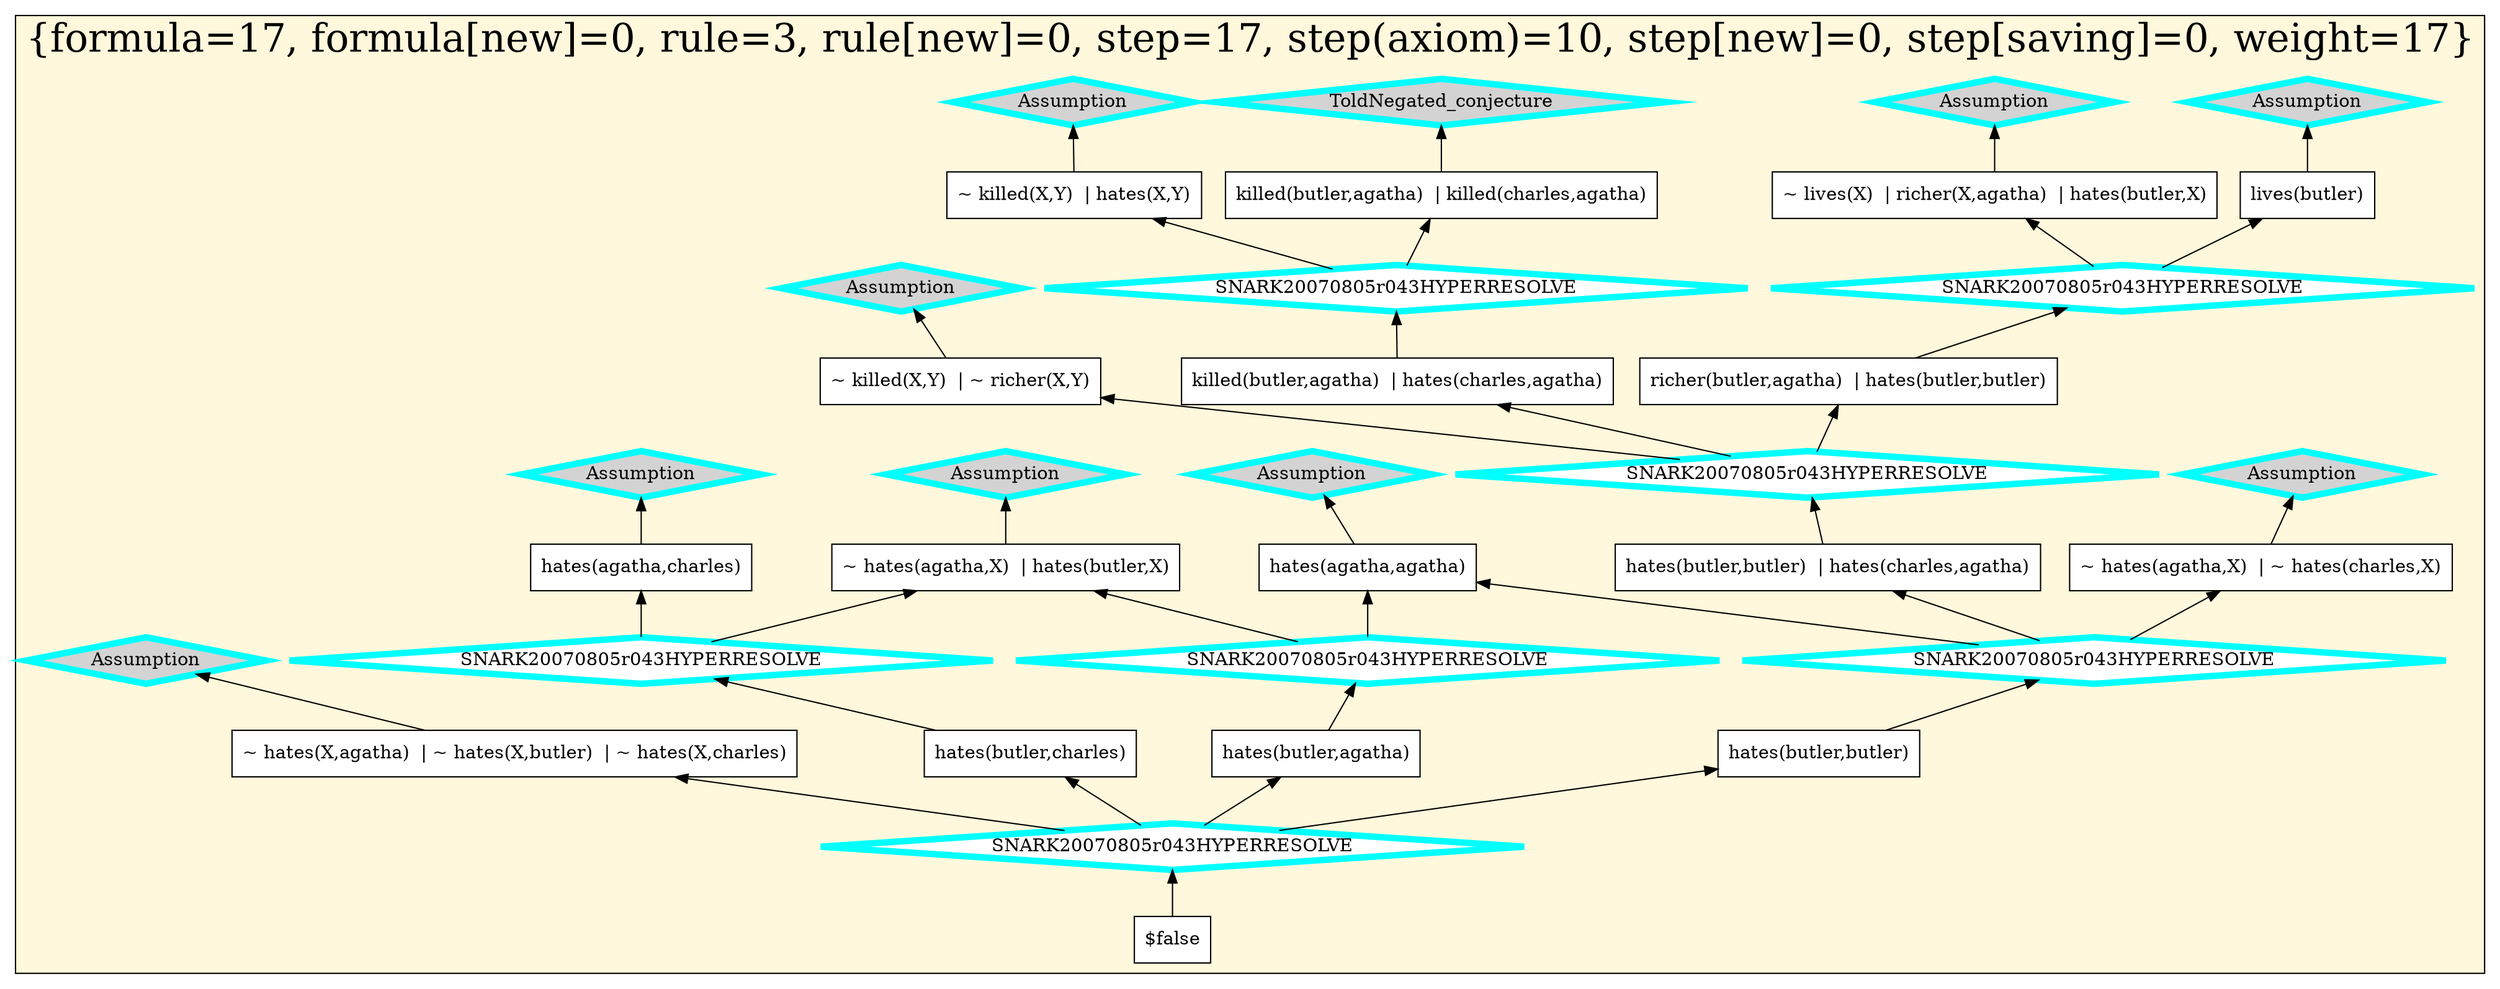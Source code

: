 digraph g 
{ rankdir=BT;
   
  "x_502" [ URL="http://inference-web.org/proofs/tptp/Solutions/PUZ/PUZ001-1/SNARK---20080805r005/answer.owl#ns_no_one_hates_everyone_conclusion" color="black" shape="box" label="~ hates(X,agatha)  | ~ hates(X,butler)  | ~ hates(X,charles)" fillcolor="white" style="filled"  ];
  "x_519" [ URL="http://inference-web.org/proofs/tptp/Solutions/PUZ/PUZ001-1/SNARK---20080805r005/answer.owl#ns_agatha_hates_charles_conclusion" color="black" shape="box" label="hates(agatha,charles)" fillcolor="white" style="filled"  ];
  "x_518" [ URL="http://inference-web.org/proofs/tptp/Solutions/PUZ/PUZ001-1/SNARK---20080805r005/answer.owl#ns_17_conclusion" color="black" shape="box" label="hates(butler,butler)  | hates(charles,agatha)" fillcolor="white" style="filled"  ];
  "x_485" [ URL="http://inference-web.org/proofs/tptp/Solutions/PUZ/PUZ001-1/SNARK---20080805r005/answer.owl#ns_killer_hates_victim_conclusion" color="black" shape="box" label="~ killed(X,Y)  | hates(X,Y)" fillcolor="white" style="filled"  ];
  "x_517" [ URL="http://inference-web.org/proofs/tptp/Solutions/PUZ/PUZ001-1/SNARK---20080805r005/answer.owl#ns_different_hates_conclusion" color="black" shape="box" label="~ hates(agatha,X)  | ~ hates(charles,X)" fillcolor="white" style="filled"  ];
  "x_547" [ URL="http://inference-web.org/proofs/tptp/Solutions/PUZ/PUZ001-1/SNARK---20080805r005/answer.owl#ns_poorer_killer_conclusion" color="black" shape="box" label="~ killed(X,Y)  | ~ richer(X,Y)" fillcolor="white" style="filled"  ];
  "x_504" [ URL="http://inference-web.org/proofs/tptp/Solutions/PUZ/PUZ001-1/SNARK---20080805r005/answer.owl#ns_14_conclusion" color="black" shape="box" label="hates(butler,charles)" fillcolor="white" style="filled"  ];
  "x_526" [ URL="http://inference-web.org/proofs/tptp/Solutions/PUZ/PUZ001-1/SNARK---20080805r005/answer.owl#ns_19_conclusion" color="black" shape="box" label="$false" fillcolor="white" style="filled"  ];
  "x_503" [ URL="http://inference-web.org/proofs/tptp/Solutions/PUZ/PUZ001-1/SNARK---20080805r005/answer.owl#ns_13_conclusion" color="black" shape="box" label="hates(butler,agatha)" fillcolor="white" style="filled"  ];
  "x_506" [ URL="http://inference-web.org/proofs/tptp/Solutions/PUZ/PUZ001-1/SNARK---20080805r005/answer.owl#ns_18_conclusion" color="black" shape="box" label="hates(butler,butler)" fillcolor="white" style="filled"  ];
  "x_552" [ URL="http://inference-web.org/proofs/tptp/Solutions/PUZ/PUZ001-1/SNARK---20080805r005/answer.owl#ns_same_hates_conclusion" color="black" shape="box" label="~ hates(agatha,X)  | hates(butler,X)" fillcolor="white" style="filled"  ];
  "x_563" [ URL="http://inference-web.org/proofs/tptp/Solutions/PUZ/PUZ001-1/SNARK---20080805r005/answer.owl#ns_agatha_hates_agatha_conclusion" color="black" shape="box" label="hates(agatha,agatha)" fillcolor="white" style="filled"  ];
  "x_553" [ URL="http://inference-web.org/proofs/tptp/Solutions/PUZ/PUZ001-1/SNARK---20080805r005/answer.owl#ns_15_conclusion" color="black" shape="box" label="killed(butler,agatha)  | hates(charles,agatha)" fillcolor="white" style="filled"  ];
  "x_496" [ URL="http://inference-web.org/proofs/tptp/Solutions/PUZ/PUZ001-1/SNARK---20080805r005/answer.owl#ns_butler_hates_poor_conclusion" color="black" shape="box" label="~ lives(X)  | richer(X,agatha)  | hates(butler,X)" fillcolor="white" style="filled"  ];
  "x_543" [ URL="http://inference-web.org/proofs/tptp/Solutions/PUZ/PUZ001-1/SNARK---20080805r005/answer.owl#ns_16_conclusion" color="black" shape="box" label="richer(butler,agatha)  | hates(butler,butler)" fillcolor="white" style="filled"  ];
  "x_544" [ URL="http://inference-web.org/proofs/tptp/Solutions/PUZ/PUZ001-1/SNARK---20080805r005/answer.owl#ns_prove_neither_charles_nor_butler_did_it_conclusion" color="black" shape="box" label="killed(butler,agatha)  | killed(charles,agatha)" fillcolor="white" style="filled"  ];
  "x_538" [ URL="http://inference-web.org/proofs/tptp/Solutions/PUZ/PUZ001-1/SNARK---20080805r005/answer.owl#ns_butler_conclusion" color="black" shape="box" label="lives(butler)" fillcolor="white" style="filled"  ];
  "490ca8fb:1242f8625f3:-7b4d" [ URL="http://browser.inference-web.org/iwbrowser/BrowseNodeSet?url=http%3A%2F%2Finference-web.org%2Fproofs%2Ftptp%2FSolutions%2FPUZ%2FPUZ001-1%2FSNARK---20080805r005%2Fanswer.owl%23ns_agatha_hates_charles" color="cyan" shape="diamond" label="Assumption" fillcolor="lightgrey" style="filled" penwidth="5"  ];
  "x_519" -> "490ca8fb:1242f8625f3:-7b4d";
  "490ca8fb:1242f8625f3:-7b4a" [ URL="http://browser.inference-web.org/iwbrowser/BrowseNodeSet?url=http%3A%2F%2Finference-web.org%2Fproofs%2Ftptp%2FSolutions%2FPUZ%2FPUZ001-1%2FSNARK---20080805r005%2Fanswer.owl%23ns_same_hates" color="cyan" shape="diamond" label="Assumption" fillcolor="lightgrey" style="filled" penwidth="5"  ];
  "x_552" -> "490ca8fb:1242f8625f3:-7b4a";
  "490ca8fb:1242f8625f3:-7b24" [ URL="http://browser.inference-web.org/iwbrowser/BrowseNodeSet?url=http%3A%2F%2Finference-web.org%2Fproofs%2Ftptp%2FSolutions%2FPUZ%2FPUZ001-1%2FSNARK---20080805r005%2Fanswer.owl%23ns_no_one_hates_everyone" color="cyan" shape="diamond" label="Assumption" fillcolor="lightgrey" style="filled" penwidth="5"  ];
  "x_502" -> "490ca8fb:1242f8625f3:-7b24";
  "490ca8fb:1242f8625f3:-7b30" [ URL="http://browser.inference-web.org/iwbrowser/BrowseNodeSet?url=http%3A%2F%2Finference-web.org%2Fproofs%2Ftptp%2FSolutions%2FPUZ%2FPUZ001-1%2FSNARK---20080805r005%2Fanswer.owl%23ns_butler" color="cyan" shape="diamond" label="Assumption" fillcolor="lightgrey" style="filled" penwidth="5"  ];
  "x_538" -> "490ca8fb:1242f8625f3:-7b30";
  "490ca8fb:1242f8625f3:-7b58" [ URL="http://browser.inference-web.org/iwbrowser/BrowseNodeSet?url=http%3A%2F%2Finference-web.org%2Fproofs%2Ftptp%2FSolutions%2FPUZ%2FPUZ001-1%2FSNARK---20080805r005%2Fanswer.owl%23ns_agatha_hates_agatha" color="cyan" shape="diamond" label="Assumption" fillcolor="lightgrey" style="filled" penwidth="5"  ];
  "x_563" -> "490ca8fb:1242f8625f3:-7b58";
  "490ca8fb:1242f8625f3:-7b40" [ URL="http://browser.inference-web.org/iwbrowser/BrowseNodeSet?url=http%3A%2F%2Finference-web.org%2Fproofs%2Ftptp%2FSolutions%2FPUZ%2FPUZ001-1%2FSNARK---20080805r005%2Fanswer.owl%23ns_17" color="cyan" shape="diamond" label="SNARK20070805r043HYPERRESOLVE" fillcolor="white" style="filled" penwidth="5"  ];
  "x_518" -> "490ca8fb:1242f8625f3:-7b40";
  "490ca8fb:1242f8625f3:-7b40" -> "x_543";
  "490ca8fb:1242f8625f3:-7b40" -> "x_547";
  "490ca8fb:1242f8625f3:-7b40" -> "x_553";
  "490ca8fb:1242f8625f3:-7b44" [ URL="http://browser.inference-web.org/iwbrowser/BrowseNodeSet?url=http%3A%2F%2Finference-web.org%2Fproofs%2Ftptp%2FSolutions%2FPUZ%2FPUZ001-1%2FSNARK---20080805r005%2Fanswer.owl%23ns_18" color="cyan" shape="diamond" label="SNARK20070805r043HYPERRESOLVE" fillcolor="white" style="filled" penwidth="5"  ];
  "x_506" -> "490ca8fb:1242f8625f3:-7b44";
  "490ca8fb:1242f8625f3:-7b44" -> "x_517";
  "490ca8fb:1242f8625f3:-7b44" -> "x_518";
  "490ca8fb:1242f8625f3:-7b44" -> "x_563";
  "490ca8fb:1242f8625f3:-7b33" [ URL="http://browser.inference-web.org/iwbrowser/BrowseNodeSet?url=http%3A%2F%2Finference-web.org%2Fproofs%2Ftptp%2FSolutions%2FPUZ%2FPUZ001-1%2FSNARK---20080805r005%2Fanswer.owl%23ns_16" color="cyan" shape="diamond" label="SNARK20070805r043HYPERRESOLVE" fillcolor="white" style="filled" penwidth="5"  ];
  "x_543" -> "490ca8fb:1242f8625f3:-7b33";
  "490ca8fb:1242f8625f3:-7b33" -> "x_496";
  "490ca8fb:1242f8625f3:-7b33" -> "x_538";
  "490ca8fb:1242f8625f3:-7b36" [ URL="http://browser.inference-web.org/iwbrowser/BrowseNodeSet?url=http%3A%2F%2Finference-web.org%2Fproofs%2Ftptp%2FSolutions%2FPUZ%2FPUZ001-1%2FSNARK---20080805r005%2Fanswer.owl%23ns_killer_hates_victim" color="cyan" shape="diamond" label="Assumption" fillcolor="lightgrey" style="filled" penwidth="5"  ];
  "x_485" -> "490ca8fb:1242f8625f3:-7b36";
  "490ca8fb:1242f8625f3:-7b47" [ URL="http://browser.inference-web.org/iwbrowser/BrowseNodeSet?url=http%3A%2F%2Finference-web.org%2Fproofs%2Ftptp%2FSolutions%2FPUZ%2FPUZ001-1%2FSNARK---20080805r005%2Fanswer.owl%23ns_13" color="cyan" shape="diamond" label="SNARK20070805r043HYPERRESOLVE" fillcolor="white" style="filled" penwidth="5"  ];
  "x_503" -> "490ca8fb:1242f8625f3:-7b47";
  "490ca8fb:1242f8625f3:-7b47" -> "x_552";
  "490ca8fb:1242f8625f3:-7b47" -> "x_563";
  "490ca8fb:1242f8625f3:-7b55" [ URL="http://browser.inference-web.org/iwbrowser/BrowseNodeSet?url=http%3A%2F%2Finference-web.org%2Fproofs%2Ftptp%2FSolutions%2FPUZ%2FPUZ001-1%2FSNARK---20080805r005%2Fanswer.owl%23answer" color="cyan" shape="diamond" label="SNARK20070805r043HYPERRESOLVE" fillcolor="white" style="filled" penwidth="5"  ];
  "x_526" -> "490ca8fb:1242f8625f3:-7b55";
  "490ca8fb:1242f8625f3:-7b55" -> "x_502";
  "490ca8fb:1242f8625f3:-7b55" -> "x_503";
  "490ca8fb:1242f8625f3:-7b55" -> "x_504";
  "490ca8fb:1242f8625f3:-7b55" -> "x_506";
  "490ca8fb:1242f8625f3:-7b50" [ URL="http://browser.inference-web.org/iwbrowser/BrowseNodeSet?url=http%3A%2F%2Finference-web.org%2Fproofs%2Ftptp%2FSolutions%2FPUZ%2FPUZ001-1%2FSNARK---20080805r005%2Fanswer.owl%23ns_14" color="cyan" shape="diamond" label="SNARK20070805r043HYPERRESOLVE" fillcolor="white" style="filled" penwidth="5"  ];
  "x_504" -> "490ca8fb:1242f8625f3:-7b50";
  "490ca8fb:1242f8625f3:-7b50" -> "x_519";
  "490ca8fb:1242f8625f3:-7b50" -> "x_552";
  "490ca8fb:1242f8625f3:-7b27" [ URL="http://browser.inference-web.org/iwbrowser/BrowseNodeSet?url=http%3A%2F%2Finference-web.org%2Fproofs%2Ftptp%2FSolutions%2FPUZ%2FPUZ001-1%2FSNARK---20080805r005%2Fanswer.owl%23ns_different_hates" color="cyan" shape="diamond" label="Assumption" fillcolor="lightgrey" style="filled" penwidth="5"  ];
  "x_517" -> "490ca8fb:1242f8625f3:-7b27";
  "490ca8fb:1242f8625f3:-7b2a" [ URL="http://browser.inference-web.org/iwbrowser/BrowseNodeSet?url=http%3A%2F%2Finference-web.org%2Fproofs%2Ftptp%2FSolutions%2FPUZ%2FPUZ001-1%2FSNARK---20080805r005%2Fanswer.owl%23ns_poorer_killer" color="cyan" shape="diamond" label="Assumption" fillcolor="lightgrey" style="filled" penwidth="5"  ];
  "x_547" -> "490ca8fb:1242f8625f3:-7b2a";
  "490ca8fb:1242f8625f3:-7b39" [ URL="http://browser.inference-web.org/iwbrowser/BrowseNodeSet?url=http%3A%2F%2Finference-web.org%2Fproofs%2Ftptp%2FSolutions%2FPUZ%2FPUZ001-1%2FSNARK---20080805r005%2Fanswer.owl%23ns_prove_neither_charles_nor_butler_did_it" color="cyan" shape="diamond" label="ToldNegated_conjecture" fillcolor="lightgrey" style="filled" penwidth="5"  ];
  "x_544" -> "490ca8fb:1242f8625f3:-7b39";
  "490ca8fb:1242f8625f3:-7b3c" [ URL="http://browser.inference-web.org/iwbrowser/BrowseNodeSet?url=http%3A%2F%2Finference-web.org%2Fproofs%2Ftptp%2FSolutions%2FPUZ%2FPUZ001-1%2FSNARK---20080805r005%2Fanswer.owl%23ns_15" color="cyan" shape="diamond" label="SNARK20070805r043HYPERRESOLVE" fillcolor="white" style="filled" penwidth="5"  ];
  "x_553" -> "490ca8fb:1242f8625f3:-7b3c";
  "490ca8fb:1242f8625f3:-7b3c" -> "x_485";
  "490ca8fb:1242f8625f3:-7b3c" -> "x_544";
  "490ca8fb:1242f8625f3:-7b2d" [ URL="http://browser.inference-web.org/iwbrowser/BrowseNodeSet?url=http%3A%2F%2Finference-web.org%2Fproofs%2Ftptp%2FSolutions%2FPUZ%2FPUZ001-1%2FSNARK---20080805r005%2Fanswer.owl%23ns_butler_hates_poor" color="cyan" shape="diamond" label="Assumption" fillcolor="lightgrey" style="filled" penwidth="5"  ];
  "x_496" -> "490ca8fb:1242f8625f3:-7b2d";
  
 subgraph cluster_opt 
{ labelloc=b label="{formula=17, formula[new]=0, rule=3, rule[new]=0, step=17, step(axiom)=10, step[new]=0, step[saving]=0, weight=17}" 
 fontsize=30 fillcolor=cornsilk style=filled 
  x_517 ; x_518 ; x_519 ; x_504 ; x_547 ; x_544 ; x_506 ; x_526 ; x_502 ; x_503 ; x_496 ; x_552 ; x_553 ; x_563 ; x_485 ; x_543 ; x_538 ; "490ca8fb:1242f8625f3:-7b4d" ;
 "490ca8fb:1242f8625f3:-7b4a" ;
 "490ca8fb:1242f8625f3:-7b24" ;
 "490ca8fb:1242f8625f3:-7b30" ;
 "490ca8fb:1242f8625f3:-7b58" ;
 "490ca8fb:1242f8625f3:-7b40" ;
 "490ca8fb:1242f8625f3:-7b44" ;
 "490ca8fb:1242f8625f3:-7b33" ;
 "490ca8fb:1242f8625f3:-7b36" ;
 "490ca8fb:1242f8625f3:-7b47" ;
 "490ca8fb:1242f8625f3:-7b55" ;
 "490ca8fb:1242f8625f3:-7b50" ;
 "490ca8fb:1242f8625f3:-7b27" ;
 "490ca8fb:1242f8625f3:-7b2a" ;
 "490ca8fb:1242f8625f3:-7b39" ;
 "490ca8fb:1242f8625f3:-7b3c" ;
 "490ca8fb:1242f8625f3:-7b2d" ;
 
}
 
}
